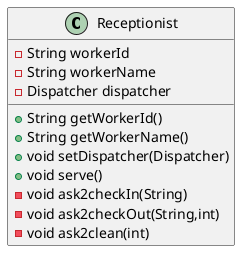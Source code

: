 @startuml
class Receptionist {
- String workerId
- String workerName
- Dispatcher dispatcher
+ String getWorkerId()
+ String getWorkerName()
+ void setDispatcher(Dispatcher)
+ void serve()
- void ask2checkIn(String)
- void ask2checkOut(String,int)
- void ask2clean(int)
}


@enduml